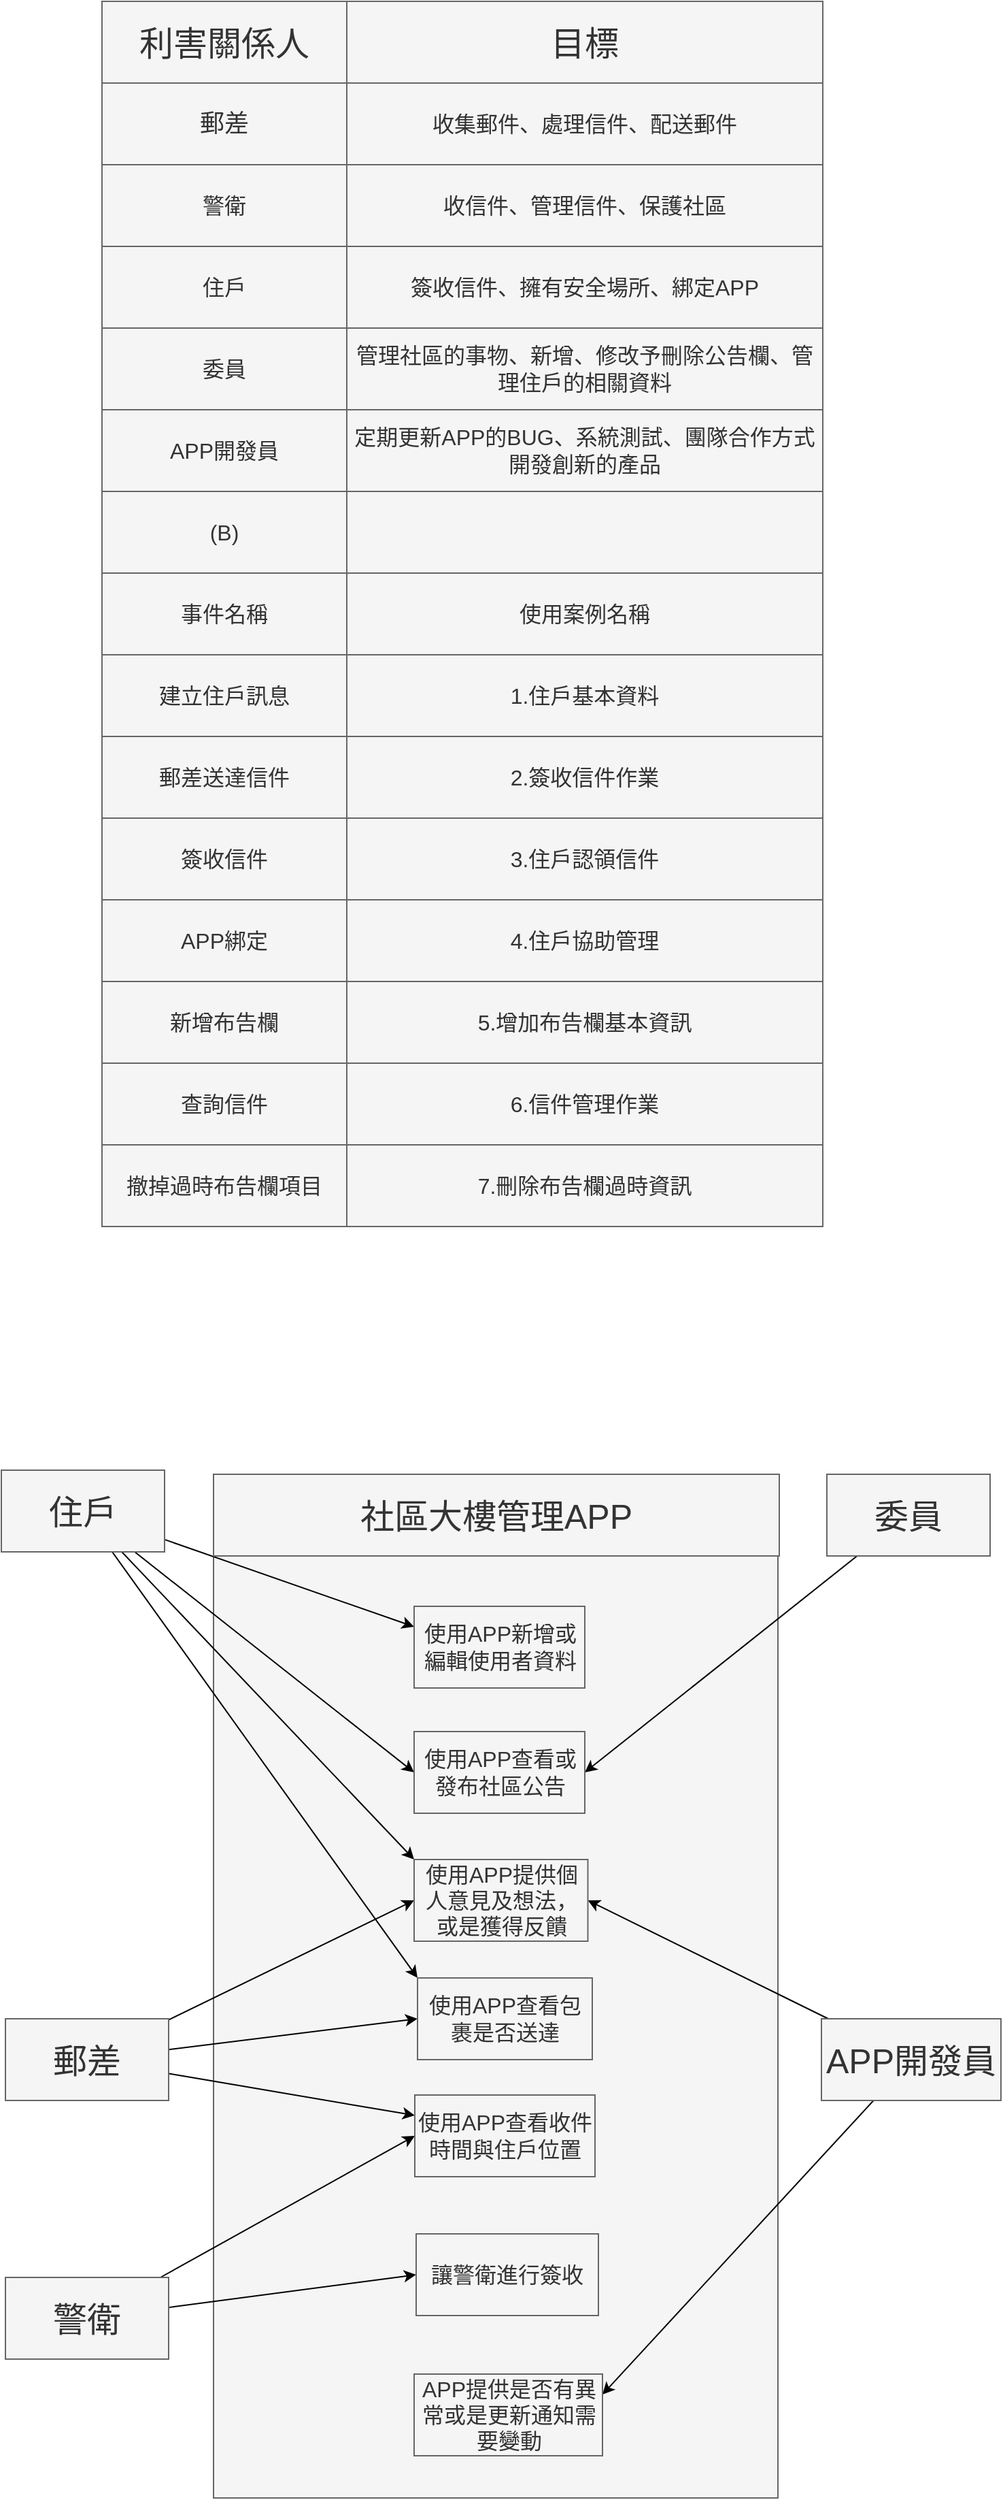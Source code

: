 <mxfile>
    <diagram id="eO_kijyN3x5SeIi15A5y" name="第1頁">
        <mxGraphModel dx="1114" dy="825" grid="0" gridSize="10" guides="1" tooltips="1" connect="1" arrows="1" fold="1" page="1" pageScale="1" pageWidth="827" pageHeight="1169" background="#ffffff" math="0" shadow="0">
            <root>
                <mxCell id="0"/>
                <mxCell id="1" parent="0"/>
                <mxCell id="90" value="" style="rounded=0;whiteSpace=wrap;html=1;fontSize=16;labelBackgroundColor=none;fillColor=#f5f5f5;fontColor=#333333;strokeColor=#666666;" parent="1" vertex="1">
                    <mxGeometry x="222" y="1202" width="415" height="752" as="geometry"/>
                </mxCell>
                <mxCell id="48" value="委員" style="rounded=0;whiteSpace=wrap;html=1;fontSize=16;fillColor=#f5f5f5;fontColor=#333333;strokeColor=#666666;" parent="1" vertex="1">
                    <mxGeometry x="140" y="360" width="180" height="60" as="geometry"/>
                </mxCell>
                <mxCell id="49" value="管理社區的事物、新增、修改予刪除公告欄、管理住戶的相關資料" style="rounded=0;whiteSpace=wrap;html=1;fontSize=16;fillColor=#f5f5f5;fontColor=#333333;strokeColor=#666666;" parent="1" vertex="1">
                    <mxGeometry x="320" y="360" width="350" height="60" as="geometry"/>
                </mxCell>
                <mxCell id="50" value="APP開發員" style="rounded=0;whiteSpace=wrap;html=1;fontSize=16;fillColor=#f5f5f5;fontColor=#333333;strokeColor=#666666;" parent="1" vertex="1">
                    <mxGeometry x="140" y="420" width="180" height="60" as="geometry"/>
                </mxCell>
                <mxCell id="51" value="定期更新APP的BUG、系統測試、團隊合作方式開發創新的產品" style="rounded=0;whiteSpace=wrap;html=1;fontSize=16;fillColor=#f5f5f5;fontColor=#333333;strokeColor=#666666;" parent="1" vertex="1">
                    <mxGeometry x="320" y="420" width="350" height="60" as="geometry"/>
                </mxCell>
                <mxCell id="52" value="(B)" style="rounded=0;whiteSpace=wrap;html=1;fontSize=16;fillColor=#f5f5f5;fontColor=#333333;strokeColor=#666666;" parent="1" vertex="1">
                    <mxGeometry x="140" y="480" width="180" height="60" as="geometry"/>
                </mxCell>
                <mxCell id="53" value="" style="rounded=0;whiteSpace=wrap;html=1;fillColor=#f5f5f5;fontColor=#333333;strokeColor=#666666;" parent="1" vertex="1">
                    <mxGeometry x="320" y="480" width="350" height="60" as="geometry"/>
                </mxCell>
                <mxCell id="54" value="事件名稱" style="rounded=0;whiteSpace=wrap;html=1;fontSize=16;fillColor=#f5f5f5;fontColor=#333333;strokeColor=#666666;" parent="1" vertex="1">
                    <mxGeometry x="140" y="540" width="180" height="60" as="geometry"/>
                </mxCell>
                <mxCell id="55" value="使用案例名稱" style="rounded=0;whiteSpace=wrap;html=1;fontSize=16;fillColor=#f5f5f5;fontColor=#333333;strokeColor=#666666;" parent="1" vertex="1">
                    <mxGeometry x="320" y="540" width="350" height="60" as="geometry"/>
                </mxCell>
                <mxCell id="56" value="建立住戶訊息" style="rounded=0;whiteSpace=wrap;html=1;fontSize=16;fillColor=#f5f5f5;fontColor=#333333;strokeColor=#666666;" parent="1" vertex="1">
                    <mxGeometry x="140" y="600" width="180" height="60" as="geometry"/>
                </mxCell>
                <mxCell id="57" value="1.住戶基本資料" style="rounded=0;whiteSpace=wrap;html=1;fontSize=16;fillColor=#f5f5f5;fontColor=#333333;strokeColor=#666666;" parent="1" vertex="1">
                    <mxGeometry x="320" y="600" width="350" height="60" as="geometry"/>
                </mxCell>
                <mxCell id="58" value="郵差送達信件" style="rounded=0;whiteSpace=wrap;html=1;fontSize=16;fillColor=#f5f5f5;fontColor=#333333;strokeColor=#666666;" parent="1" vertex="1">
                    <mxGeometry x="140" y="660" width="180" height="60" as="geometry"/>
                </mxCell>
                <mxCell id="59" value="2.簽收信件作業" style="rounded=0;whiteSpace=wrap;html=1;fontSize=16;fillColor=#f5f5f5;fontColor=#333333;strokeColor=#666666;" parent="1" vertex="1">
                    <mxGeometry x="320" y="660" width="350" height="60" as="geometry"/>
                </mxCell>
                <mxCell id="60" value="簽收信件" style="rounded=0;whiteSpace=wrap;html=1;fontSize=16;fillColor=#f5f5f5;fontColor=#333333;strokeColor=#666666;" parent="1" vertex="1">
                    <mxGeometry x="140" y="720" width="180" height="60" as="geometry"/>
                </mxCell>
                <mxCell id="61" value="3.住戶認領信件" style="rounded=0;whiteSpace=wrap;html=1;fontSize=16;fillColor=#f5f5f5;fontColor=#333333;strokeColor=#666666;" parent="1" vertex="1">
                    <mxGeometry x="320" y="720" width="350" height="60" as="geometry"/>
                </mxCell>
                <mxCell id="62" value="APP綁定" style="rounded=0;whiteSpace=wrap;html=1;fontSize=16;fillColor=#f5f5f5;fontColor=#333333;strokeColor=#666666;" parent="1" vertex="1">
                    <mxGeometry x="140" y="780" width="180" height="60" as="geometry"/>
                </mxCell>
                <mxCell id="63" value="4.住戶協助管理" style="rounded=0;whiteSpace=wrap;html=1;fontSize=16;fillColor=#f5f5f5;fontColor=#333333;strokeColor=#666666;" parent="1" vertex="1">
                    <mxGeometry x="320" y="780" width="350" height="60" as="geometry"/>
                </mxCell>
                <mxCell id="64" value="新增布告欄" style="rounded=0;whiteSpace=wrap;html=1;fontSize=16;fillColor=#f5f5f5;fontColor=#333333;strokeColor=#666666;" parent="1" vertex="1">
                    <mxGeometry x="140" y="840" width="180" height="60" as="geometry"/>
                </mxCell>
                <mxCell id="65" value="5.增加布告欄基本資訊" style="rounded=0;whiteSpace=wrap;html=1;fontSize=16;fillColor=#f5f5f5;fontColor=#333333;strokeColor=#666666;" parent="1" vertex="1">
                    <mxGeometry x="320" y="840" width="350" height="60" as="geometry"/>
                </mxCell>
                <mxCell id="66" value="查詢信件" style="rounded=0;whiteSpace=wrap;html=1;fontSize=16;fillColor=#f5f5f5;fontColor=#333333;strokeColor=#666666;" parent="1" vertex="1">
                    <mxGeometry x="140" y="900" width="180" height="60" as="geometry"/>
                </mxCell>
                <mxCell id="67" value="6.信件管理作業" style="rounded=0;whiteSpace=wrap;html=1;fontSize=16;fillColor=#f5f5f5;fontColor=#333333;strokeColor=#666666;" parent="1" vertex="1">
                    <mxGeometry x="320" y="900" width="350" height="60" as="geometry"/>
                </mxCell>
                <mxCell id="68" value="住戶" style="rounded=0;whiteSpace=wrap;html=1;fontSize=16;fillColor=#f5f5f5;fontColor=#333333;strokeColor=#666666;" parent="1" vertex="1">
                    <mxGeometry x="140" y="300" width="180" height="60" as="geometry"/>
                </mxCell>
                <mxCell id="69" value="簽收信件、擁有安全場所、綁定APP" style="rounded=0;whiteSpace=wrap;html=1;fontSize=16;fillColor=#f5f5f5;fontColor=#333333;strokeColor=#666666;" parent="1" vertex="1">
                    <mxGeometry x="320" y="300" width="350" height="60" as="geometry"/>
                </mxCell>
                <mxCell id="70" value="7.刪除布告欄過時資訊" style="rounded=0;whiteSpace=wrap;html=1;fontSize=16;fillColor=#f5f5f5;fontColor=#333333;strokeColor=#666666;" parent="1" vertex="1">
                    <mxGeometry x="320" y="960" width="350" height="60" as="geometry"/>
                </mxCell>
                <mxCell id="71" value="撤掉過時布告欄項目" style="rounded=0;whiteSpace=wrap;html=1;fontSize=16;fillColor=#f5f5f5;fontColor=#333333;strokeColor=#666666;" parent="1" vertex="1">
                    <mxGeometry x="140" y="960" width="180" height="60" as="geometry"/>
                </mxCell>
                <mxCell id="72" value="收信件、管理信件、保護社區" style="rounded=0;whiteSpace=wrap;html=1;fontSize=16;fillColor=#f5f5f5;fontColor=#333333;strokeColor=#666666;" parent="1" vertex="1">
                    <mxGeometry x="320" y="240" width="350" height="60" as="geometry"/>
                </mxCell>
                <mxCell id="73" value="警衛" style="rounded=0;whiteSpace=wrap;html=1;fontSize=16;fillColor=#f5f5f5;fontColor=#333333;strokeColor=#666666;" parent="1" vertex="1">
                    <mxGeometry x="140" y="240" width="180" height="60" as="geometry"/>
                </mxCell>
                <mxCell id="74" value="收集郵件、處理信件、配送郵件" style="rounded=0;whiteSpace=wrap;html=1;fontSize=16;fillColor=#f5f5f5;fontColor=#333333;strokeColor=#666666;" parent="1" vertex="1">
                    <mxGeometry x="320" y="180" width="350" height="60" as="geometry"/>
                </mxCell>
                <mxCell id="75" value="&lt;font style=&quot;font-size: 18px;&quot;&gt;郵差&lt;/font&gt;" style="rounded=0;whiteSpace=wrap;html=1;fillColor=#f5f5f5;fontColor=#333333;strokeColor=#666666;" parent="1" vertex="1">
                    <mxGeometry x="140" y="180" width="180" height="60" as="geometry"/>
                </mxCell>
                <mxCell id="76" value="&lt;font style=&quot;font-size: 25px;&quot;&gt;目標&lt;/font&gt;" style="rounded=0;whiteSpace=wrap;html=1;fillColor=#f5f5f5;fontColor=#333333;strokeColor=#666666;" parent="1" vertex="1">
                    <mxGeometry x="320" y="120" width="350" height="60" as="geometry"/>
                </mxCell>
                <mxCell id="77" value="&lt;font style=&quot;font-size: 25px;&quot;&gt;利害關係人&lt;/font&gt;" style="rounded=0;whiteSpace=wrap;html=1;fillColor=#f5f5f5;fontColor=#333333;strokeColor=#666666;" parent="1" vertex="1">
                    <mxGeometry x="140" y="120" width="180" height="60" as="geometry"/>
                </mxCell>
                <mxCell id="101" style="edgeStyle=none;html=1;entryX=0;entryY=0.25;entryDx=0;entryDy=0;strokeColor=#000000;fontSize=25;fontColor=#FFFFFF;" parent="1" source="78" target="89" edge="1">
                    <mxGeometry relative="1" as="geometry"/>
                </mxCell>
                <mxCell id="102" style="edgeStyle=none;html=1;entryX=0;entryY=0.5;entryDx=0;entryDy=0;strokeColor=#000000;fontSize=25;fontColor=#FFFFFF;" parent="1" source="78" target="88" edge="1">
                    <mxGeometry relative="1" as="geometry"/>
                </mxCell>
                <mxCell id="103" style="edgeStyle=none;html=1;entryX=0;entryY=0;entryDx=0;entryDy=0;strokeColor=#000000;fontSize=25;fontColor=#FFFFFF;" parent="1" source="78" target="87" edge="1">
                    <mxGeometry relative="1" as="geometry"/>
                </mxCell>
                <mxCell id="104" style="edgeStyle=none;html=1;entryX=0;entryY=0;entryDx=0;entryDy=0;strokeColor=#000000;fontSize=25;fontColor=#FFFFFF;" parent="1" source="78" target="86" edge="1">
                    <mxGeometry relative="1" as="geometry"/>
                </mxCell>
                <mxCell id="78" value="住戶" style="rounded=0;whiteSpace=wrap;html=1;fontSize=25;fillColor=#f5f5f5;fontColor=#333333;strokeColor=#666666;" parent="1" vertex="1">
                    <mxGeometry x="66" y="1199" width="120" height="60" as="geometry"/>
                </mxCell>
                <mxCell id="93" style="edgeStyle=none;html=1;entryX=1;entryY=0.5;entryDx=0;entryDy=0;fontSize=25;fontColor=#FFFFFF;strokeColor=#000000;" parent="1" source="79" target="88" edge="1">
                    <mxGeometry relative="1" as="geometry"/>
                </mxCell>
                <mxCell id="79" value="委員" style="rounded=0;whiteSpace=wrap;html=1;fontSize=25;fillColor=#f5f5f5;fontColor=#333333;strokeColor=#666666;" parent="1" vertex="1">
                    <mxGeometry x="673" y="1202" width="120" height="60" as="geometry"/>
                </mxCell>
                <mxCell id="94" style="edgeStyle=none;html=1;entryX=1;entryY=0.5;entryDx=0;entryDy=0;strokeColor=#000000;fontSize=25;fontColor=#FFFFFF;" parent="1" source="80" target="87" edge="1">
                    <mxGeometry relative="1" as="geometry"/>
                </mxCell>
                <mxCell id="95" style="edgeStyle=none;html=1;entryX=1;entryY=0.25;entryDx=0;entryDy=0;strokeColor=#000000;fontSize=25;fontColor=#FFFFFF;" parent="1" source="80" target="83" edge="1">
                    <mxGeometry relative="1" as="geometry"/>
                </mxCell>
                <mxCell id="80" value="APP開發員" style="rounded=0;whiteSpace=wrap;html=1;fontSize=25;fillColor=#f5f5f5;fontColor=#333333;strokeColor=#666666;" parent="1" vertex="1">
                    <mxGeometry x="669" y="1602" width="132" height="60" as="geometry"/>
                </mxCell>
                <mxCell id="98" style="edgeStyle=none;html=1;entryX=0;entryY=0.25;entryDx=0;entryDy=0;strokeColor=#000000;fontSize=25;fontColor=#FFFFFF;" parent="1" source="81" target="85" edge="1">
                    <mxGeometry relative="1" as="geometry"/>
                </mxCell>
                <mxCell id="99" style="edgeStyle=none;html=1;entryX=0;entryY=0.5;entryDx=0;entryDy=0;strokeColor=#000000;fontSize=25;fontColor=#FFFFFF;" parent="1" source="81" target="86" edge="1">
                    <mxGeometry relative="1" as="geometry"/>
                </mxCell>
                <mxCell id="100" style="edgeStyle=none;html=1;entryX=0;entryY=0.5;entryDx=0;entryDy=0;strokeColor=#000000;fontSize=25;fontColor=#FFFFFF;" parent="1" source="81" target="87" edge="1">
                    <mxGeometry relative="1" as="geometry"/>
                </mxCell>
                <mxCell id="81" value="郵差" style="rounded=0;whiteSpace=wrap;html=1;fontSize=25;fillColor=#f5f5f5;fontColor=#333333;strokeColor=#666666;" parent="1" vertex="1">
                    <mxGeometry x="69" y="1602" width="120" height="60" as="geometry"/>
                </mxCell>
                <mxCell id="96" style="edgeStyle=none;html=1;entryX=0;entryY=0.5;entryDx=0;entryDy=0;strokeColor=#000000;fontSize=25;fontColor=#FFFFFF;" parent="1" source="82" target="84" edge="1">
                    <mxGeometry relative="1" as="geometry"/>
                </mxCell>
                <mxCell id="97" style="edgeStyle=none;html=1;entryX=0;entryY=0.5;entryDx=0;entryDy=0;strokeColor=#000000;fontSize=25;fontColor=#FFFFFF;" parent="1" source="82" target="85" edge="1">
                    <mxGeometry relative="1" as="geometry"/>
                </mxCell>
                <mxCell id="82" value="警衛" style="rounded=0;whiteSpace=wrap;html=1;fontSize=25;fillColor=#f5f5f5;fontColor=#333333;strokeColor=#666666;" parent="1" vertex="1">
                    <mxGeometry x="69" y="1792" width="120" height="60" as="geometry"/>
                </mxCell>
                <mxCell id="83" value="APP提供是否有異常或是更新通知需要變動" style="rounded=0;whiteSpace=wrap;html=1;fontSize=16;fillColor=#f5f5f5;fontColor=#333333;strokeColor=#666666;" parent="1" vertex="1">
                    <mxGeometry x="369.5" y="1863" width="138.5" height="60" as="geometry"/>
                </mxCell>
                <mxCell id="84" value="讓警衛進行簽收" style="rounded=0;whiteSpace=wrap;html=1;fontSize=16;fillColor=#f5f5f5;fontColor=#333333;strokeColor=#666666;" parent="1" vertex="1">
                    <mxGeometry x="371" y="1760" width="134" height="60" as="geometry"/>
                </mxCell>
                <mxCell id="85" value="使用APP查看收件時間與住戶位置" style="rounded=0;whiteSpace=wrap;html=1;fontSize=16;fillColor=#f5f5f5;fontColor=#333333;strokeColor=#666666;" parent="1" vertex="1">
                    <mxGeometry x="370" y="1658" width="132.5" height="60" as="geometry"/>
                </mxCell>
                <mxCell id="86" value="使用APP查看包裹是否送達" style="rounded=0;whiteSpace=wrap;html=1;fontSize=16;fillColor=#f5f5f5;fontColor=#333333;strokeColor=#666666;" parent="1" vertex="1">
                    <mxGeometry x="372" y="1572" width="128.5" height="60" as="geometry"/>
                </mxCell>
                <mxCell id="87" value="使用APP提供個人意見及想法，或是獲得反饋" style="rounded=0;whiteSpace=wrap;html=1;fontSize=16;fillColor=#f5f5f5;fontColor=#333333;strokeColor=#666666;" parent="1" vertex="1">
                    <mxGeometry x="369.5" y="1485" width="127.75" height="60" as="geometry"/>
                </mxCell>
                <mxCell id="88" value="使用APP查看或發布社區公告" style="rounded=0;whiteSpace=wrap;html=1;fontSize=16;fillColor=#f5f5f5;fontColor=#333333;strokeColor=#666666;" parent="1" vertex="1">
                    <mxGeometry x="369.5" y="1391" width="125.5" height="60" as="geometry"/>
                </mxCell>
                <mxCell id="89" value="使用APP新增或編輯使用者資料" style="rounded=0;whiteSpace=wrap;html=1;fontSize=16;fillColor=#f5f5f5;fontColor=#333333;strokeColor=#666666;" parent="1" vertex="1">
                    <mxGeometry x="369.5" y="1299" width="125.5" height="60" as="geometry"/>
                </mxCell>
                <mxCell id="92" value="社區大樓管理APP" style="rounded=0;whiteSpace=wrap;html=1;labelBackgroundColor=none;strokeColor=#666666;fontSize=25;fontColor=#333333;fillColor=#f5f5f5;" parent="1" vertex="1">
                    <mxGeometry x="222" y="1202" width="416" height="60" as="geometry"/>
                </mxCell>
            </root>
        </mxGraphModel>
    </diagram>
</mxfile>